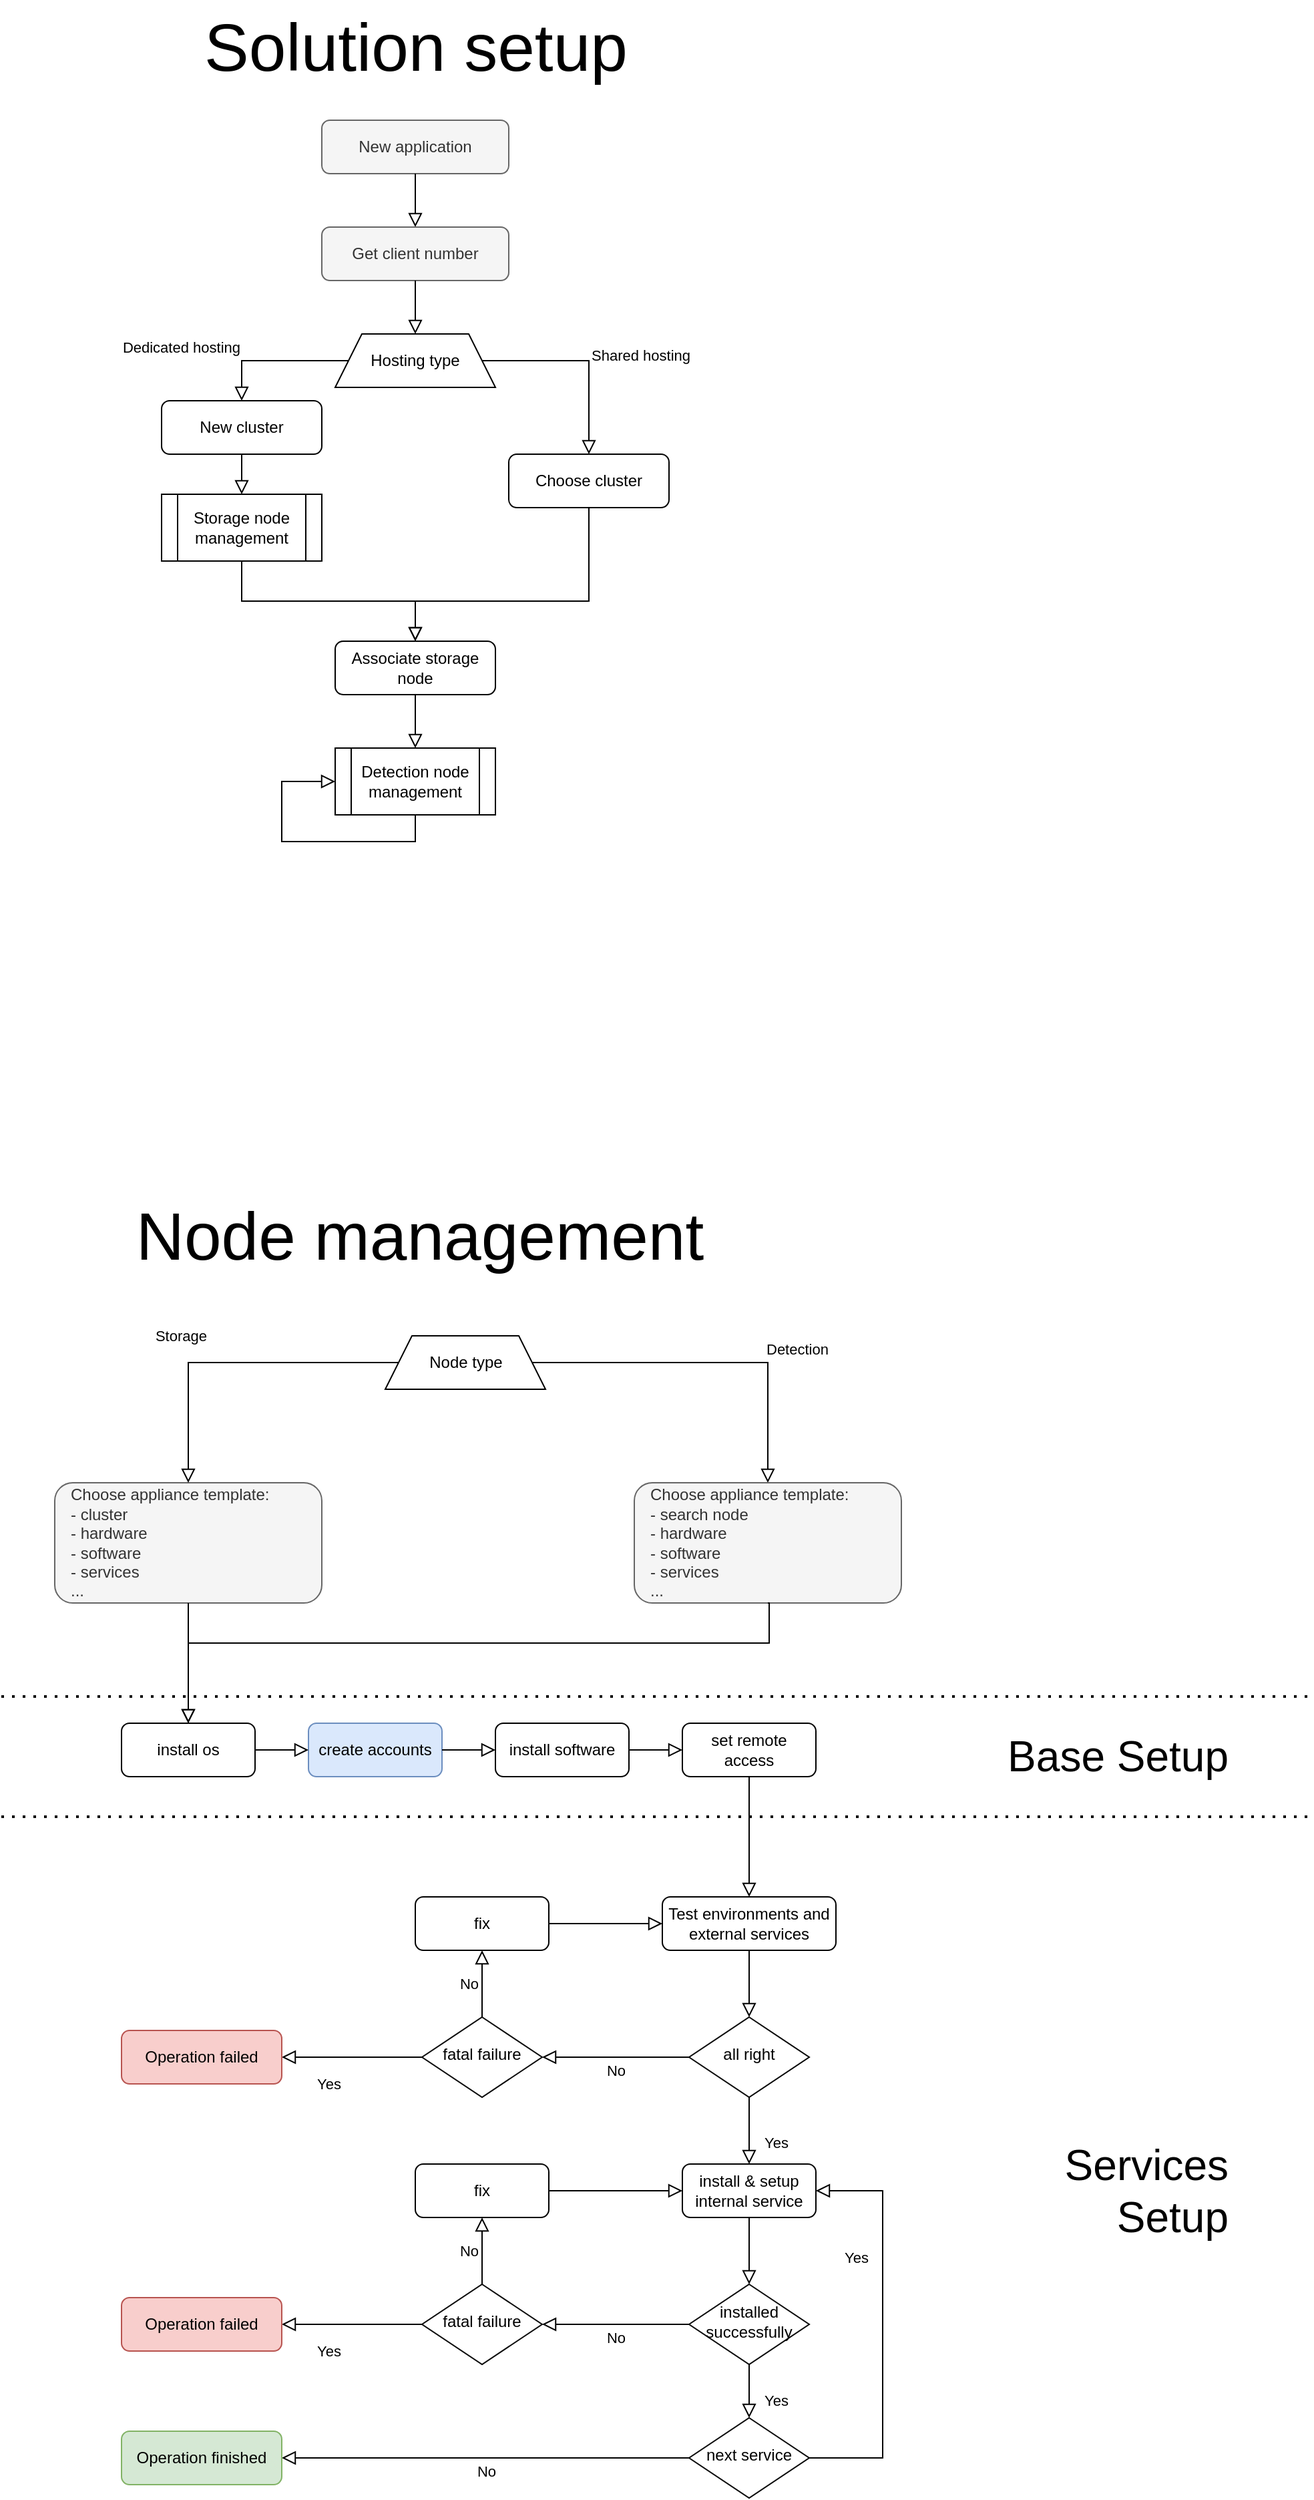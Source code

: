 <mxfile version="22.0.6" type="github">
  <diagram id="C5RBs43oDa-KdzZeNtuy" name="Page-1">
    <mxGraphModel dx="820" dy="2239" grid="1" gridSize="10" guides="1" tooltips="1" connect="1" arrows="1" fold="1" page="1" pageScale="1" pageWidth="827" pageHeight="1169" math="0" shadow="0">
      <root>
        <mxCell id="WIyWlLk6GJQsqaUBKTNV-0" />
        <mxCell id="WIyWlLk6GJQsqaUBKTNV-1" parent="WIyWlLk6GJQsqaUBKTNV-0" />
        <mxCell id="zU7VPPS26ezP8mxPmnF8-77" value="install os" style="rounded=1;whiteSpace=wrap;html=1;fontSize=12;glass=0;strokeWidth=1;shadow=0;" vertex="1" parent="WIyWlLk6GJQsqaUBKTNV-1">
          <mxGeometry x="1370" y="320" width="100" height="40" as="geometry" />
        </mxCell>
        <mxCell id="zU7VPPS26ezP8mxPmnF8-78" value="Choose appliance template:&lt;br&gt;- cluster&lt;br&gt;- hardware&lt;br&gt;- software&lt;br&gt;- services&lt;br&gt;..." style="rounded=1;whiteSpace=wrap;html=1;fontSize=12;glass=0;strokeWidth=1;shadow=0;align=left;spacingLeft=10;fillColor=#f5f5f5;fontColor=#333333;strokeColor=#666666;" vertex="1" parent="WIyWlLk6GJQsqaUBKTNV-1">
          <mxGeometry x="1320" y="140" width="200" height="90" as="geometry" />
        </mxCell>
        <mxCell id="zU7VPPS26ezP8mxPmnF8-79" value="" style="rounded=0;html=1;jettySize=auto;orthogonalLoop=1;fontSize=11;endArrow=block;endFill=0;endSize=8;strokeWidth=1;shadow=0;labelBackgroundColor=none;edgeStyle=orthogonalEdgeStyle;exitX=0.5;exitY=1;exitDx=0;exitDy=0;entryX=0.5;entryY=0;entryDx=0;entryDy=0;" edge="1" source="zU7VPPS26ezP8mxPmnF8-78" target="zU7VPPS26ezP8mxPmnF8-77" parent="WIyWlLk6GJQsqaUBKTNV-1">
          <mxGeometry x="0.333" y="20" relative="1" as="geometry">
            <mxPoint as="offset" />
            <mxPoint x="1430" y="240" as="sourcePoint" />
            <mxPoint x="1430" y="230" as="targetPoint" />
            <Array as="points">
              <mxPoint x="1420" y="230" />
            </Array>
          </mxGeometry>
        </mxCell>
        <mxCell id="zU7VPPS26ezP8mxPmnF8-81" value="install software" style="rounded=1;whiteSpace=wrap;html=1;fontSize=12;glass=0;strokeWidth=1;shadow=0;" vertex="1" parent="WIyWlLk6GJQsqaUBKTNV-1">
          <mxGeometry x="1650" y="320" width="100" height="40" as="geometry" />
        </mxCell>
        <mxCell id="zU7VPPS26ezP8mxPmnF8-82" value="set remote&lt;br&gt;access" style="rounded=1;whiteSpace=wrap;html=1;fontSize=12;glass=0;strokeWidth=1;shadow=0;" vertex="1" parent="WIyWlLk6GJQsqaUBKTNV-1">
          <mxGeometry x="1790" y="320" width="100" height="40" as="geometry" />
        </mxCell>
        <mxCell id="zU7VPPS26ezP8mxPmnF8-83" value="create accounts" style="rounded=1;whiteSpace=wrap;html=1;fontSize=12;glass=0;strokeWidth=1;shadow=0;fillColor=#dae8fc;strokeColor=#6c8ebf;" vertex="1" parent="WIyWlLk6GJQsqaUBKTNV-1">
          <mxGeometry x="1510" y="320" width="100" height="40" as="geometry" />
        </mxCell>
        <mxCell id="zU7VPPS26ezP8mxPmnF8-84" value="" style="rounded=0;html=1;jettySize=auto;orthogonalLoop=1;fontSize=11;endArrow=block;endFill=0;endSize=8;strokeWidth=1;shadow=0;labelBackgroundColor=none;edgeStyle=orthogonalEdgeStyle;exitX=1;exitY=0.5;exitDx=0;exitDy=0;entryX=0;entryY=0.5;entryDx=0;entryDy=0;" edge="1" source="zU7VPPS26ezP8mxPmnF8-77" target="zU7VPPS26ezP8mxPmnF8-83" parent="WIyWlLk6GJQsqaUBKTNV-1">
          <mxGeometry x="0.333" y="20" relative="1" as="geometry">
            <mxPoint as="offset" />
            <mxPoint x="1800" y="190" as="sourcePoint" />
            <mxPoint x="1800" y="130" as="targetPoint" />
          </mxGeometry>
        </mxCell>
        <mxCell id="zU7VPPS26ezP8mxPmnF8-85" value="" style="rounded=0;html=1;jettySize=auto;orthogonalLoop=1;fontSize=11;endArrow=block;endFill=0;endSize=8;strokeWidth=1;shadow=0;labelBackgroundColor=none;edgeStyle=orthogonalEdgeStyle;exitX=1;exitY=0.5;exitDx=0;exitDy=0;entryX=0;entryY=0.5;entryDx=0;entryDy=0;" edge="1" source="zU7VPPS26ezP8mxPmnF8-83" target="zU7VPPS26ezP8mxPmnF8-81" parent="WIyWlLk6GJQsqaUBKTNV-1">
          <mxGeometry x="0.333" y="20" relative="1" as="geometry">
            <mxPoint as="offset" />
            <mxPoint x="1810" y="200" as="sourcePoint" />
            <mxPoint x="1810" y="140" as="targetPoint" />
          </mxGeometry>
        </mxCell>
        <mxCell id="zU7VPPS26ezP8mxPmnF8-86" value="" style="rounded=0;html=1;jettySize=auto;orthogonalLoop=1;fontSize=11;endArrow=block;endFill=0;endSize=8;strokeWidth=1;shadow=0;labelBackgroundColor=none;edgeStyle=orthogonalEdgeStyle;exitX=1;exitY=0.5;exitDx=0;exitDy=0;entryX=0;entryY=0.5;entryDx=0;entryDy=0;" edge="1" source="zU7VPPS26ezP8mxPmnF8-81" target="zU7VPPS26ezP8mxPmnF8-82" parent="WIyWlLk6GJQsqaUBKTNV-1">
          <mxGeometry x="0.333" y="20" relative="1" as="geometry">
            <mxPoint as="offset" />
            <mxPoint x="1820" y="210" as="sourcePoint" />
            <mxPoint x="1820" y="150" as="targetPoint" />
          </mxGeometry>
        </mxCell>
        <mxCell id="zU7VPPS26ezP8mxPmnF8-114" value="" style="endArrow=none;dashed=1;html=1;dashPattern=1 3;strokeWidth=2;rounded=0;" edge="1" parent="WIyWlLk6GJQsqaUBKTNV-1">
          <mxGeometry width="50" height="50" relative="1" as="geometry">
            <mxPoint x="1280" y="300" as="sourcePoint" />
            <mxPoint x="2260" y="300" as="targetPoint" />
          </mxGeometry>
        </mxCell>
        <mxCell id="zU7VPPS26ezP8mxPmnF8-115" value="" style="endArrow=none;dashed=1;html=1;dashPattern=1 3;strokeWidth=2;rounded=0;" edge="1" parent="WIyWlLk6GJQsqaUBKTNV-1">
          <mxGeometry width="50" height="50" relative="1" as="geometry">
            <mxPoint x="1280" y="390" as="sourcePoint" />
            <mxPoint x="2260" y="390" as="targetPoint" />
          </mxGeometry>
        </mxCell>
        <mxCell id="zU7VPPS26ezP8mxPmnF8-117" value="&lt;font style=&quot;font-size: 32px;&quot;&gt;Base Setup&lt;br style=&quot;font-size: 32px;&quot;&gt;&lt;/font&gt;" style="text;html=1;align=right;verticalAlign=middle;resizable=0;points=[];autosize=1;strokeColor=none;fillColor=none;fontSize=32;" vertex="1" parent="WIyWlLk6GJQsqaUBKTNV-1">
          <mxGeometry x="2010" y="320" width="190" height="50" as="geometry" />
        </mxCell>
        <mxCell id="zU7VPPS26ezP8mxPmnF8-120" value="&lt;div style=&quot;font-size: 50px;&quot;&gt;&lt;span style=&quot;background-color: initial; font-size: 50px;&quot;&gt;Node management&lt;/span&gt;&lt;/div&gt;" style="text;html=1;align=center;verticalAlign=middle;resizable=0;points=[];autosize=1;strokeColor=none;fillColor=none;fontSize=50;" vertex="1" parent="WIyWlLk6GJQsqaUBKTNV-1">
          <mxGeometry x="1367.5" y="-80" width="450" height="70" as="geometry" />
        </mxCell>
        <mxCell id="zU7VPPS26ezP8mxPmnF8-122" value="&lt;div style=&quot;font-size: 50px;&quot;&gt;&lt;span style=&quot;background-color: initial; font-size: 50px;&quot;&gt;Solution setup&lt;/span&gt;&lt;/div&gt;" style="text;html=1;align=center;verticalAlign=middle;resizable=0;points=[];autosize=1;strokeColor=none;fillColor=none;fontSize=50;" vertex="1" parent="WIyWlLk6GJQsqaUBKTNV-1">
          <mxGeometry x="1420" y="-970" width="340" height="70" as="geometry" />
        </mxCell>
        <mxCell id="zU7VPPS26ezP8mxPmnF8-123" value="New application" style="rounded=1;whiteSpace=wrap;html=1;fontSize=12;glass=0;strokeWidth=1;shadow=0;fillColor=#f5f5f5;fontColor=#333333;strokeColor=#666666;" vertex="1" parent="WIyWlLk6GJQsqaUBKTNV-1">
          <mxGeometry x="1520" y="-880" width="140" height="40" as="geometry" />
        </mxCell>
        <mxCell id="zU7VPPS26ezP8mxPmnF8-135" value="Hosting type" style="shape=trapezoid;perimeter=trapezoidPerimeter;whiteSpace=wrap;html=1;fixedSize=1;" vertex="1" parent="WIyWlLk6GJQsqaUBKTNV-1">
          <mxGeometry x="1530" y="-720" width="120" height="40" as="geometry" />
        </mxCell>
        <mxCell id="zU7VPPS26ezP8mxPmnF8-136" value="Shared hosting" style="edgeStyle=orthogonalEdgeStyle;rounded=0;html=1;jettySize=auto;orthogonalLoop=1;fontSize=11;endArrow=block;endFill=0;endSize=8;strokeWidth=1;shadow=0;labelBackgroundColor=none;exitX=1;exitY=0.5;exitDx=0;exitDy=0;align=left;entryX=0.5;entryY=0;entryDx=0;entryDy=0;" edge="1" parent="WIyWlLk6GJQsqaUBKTNV-1" source="zU7VPPS26ezP8mxPmnF8-135" target="zU7VPPS26ezP8mxPmnF8-155">
          <mxGeometry x="0.143" y="-10" relative="1" as="geometry">
            <mxPoint x="10" y="-10" as="offset" />
            <mxPoint x="1650" y="-380" as="sourcePoint" />
            <mxPoint x="1830" y="-610" as="targetPoint" />
            <Array as="points">
              <mxPoint x="1720" y="-700" />
              <mxPoint x="1720" y="-660" />
            </Array>
          </mxGeometry>
        </mxCell>
        <mxCell id="zU7VPPS26ezP8mxPmnF8-137" value="Dedicated hosting" style="edgeStyle=orthogonalEdgeStyle;rounded=0;html=1;jettySize=auto;orthogonalLoop=1;fontSize=11;endArrow=block;endFill=0;endSize=8;strokeWidth=1;shadow=0;labelBackgroundColor=none;exitX=0;exitY=0.5;exitDx=0;exitDy=0;entryX=0.5;entryY=0;entryDx=0;entryDy=0;align=right;" edge="1" parent="WIyWlLk6GJQsqaUBKTNV-1" source="zU7VPPS26ezP8mxPmnF8-135" target="zU7VPPS26ezP8mxPmnF8-139">
          <mxGeometry x="0.455" y="-10" relative="1" as="geometry">
            <mxPoint x="10" y="-10" as="offset" />
            <mxPoint x="1650" y="-690" as="sourcePoint" />
            <mxPoint x="1460.0" y="-620" as="targetPoint" />
          </mxGeometry>
        </mxCell>
        <mxCell id="zU7VPPS26ezP8mxPmnF8-138" value="Associate storage node" style="rounded=1;whiteSpace=wrap;html=1;fontSize=12;glass=0;strokeWidth=1;shadow=0;" vertex="1" parent="WIyWlLk6GJQsqaUBKTNV-1">
          <mxGeometry x="1530" y="-490" width="120" height="40" as="geometry" />
        </mxCell>
        <mxCell id="zU7VPPS26ezP8mxPmnF8-139" value="New cluster" style="rounded=1;whiteSpace=wrap;html=1;fontSize=12;glass=0;strokeWidth=1;shadow=0;" vertex="1" parent="WIyWlLk6GJQsqaUBKTNV-1">
          <mxGeometry x="1400" y="-670" width="120" height="40" as="geometry" />
        </mxCell>
        <mxCell id="zU7VPPS26ezP8mxPmnF8-141" value="" style="rounded=0;html=1;jettySize=auto;orthogonalLoop=1;fontSize=11;endArrow=block;endFill=0;endSize=8;strokeWidth=1;shadow=0;labelBackgroundColor=none;edgeStyle=orthogonalEdgeStyle;exitX=0.5;exitY=1;exitDx=0;exitDy=0;entryX=0.5;entryY=0;entryDx=0;entryDy=0;" edge="1" parent="WIyWlLk6GJQsqaUBKTNV-1" source="zU7VPPS26ezP8mxPmnF8-123" target="zU7VPPS26ezP8mxPmnF8-152">
          <mxGeometry relative="1" as="geometry">
            <mxPoint x="1590" y="-740" as="sourcePoint" />
            <mxPoint x="1740" y="-790" as="targetPoint" />
          </mxGeometry>
        </mxCell>
        <mxCell id="zU7VPPS26ezP8mxPmnF8-145" value="Storage node management" style="shape=process;whiteSpace=wrap;html=1;backgroundOutline=1;" vertex="1" parent="WIyWlLk6GJQsqaUBKTNV-1">
          <mxGeometry x="1400" y="-600" width="120" height="50" as="geometry" />
        </mxCell>
        <mxCell id="zU7VPPS26ezP8mxPmnF8-146" value="" style="rounded=0;html=1;jettySize=auto;orthogonalLoop=1;fontSize=11;endArrow=block;endFill=0;endSize=8;strokeWidth=1;shadow=0;labelBackgroundColor=none;edgeStyle=orthogonalEdgeStyle;exitX=0.5;exitY=1;exitDx=0;exitDy=0;entryX=0.5;entryY=0;entryDx=0;entryDy=0;" edge="1" parent="WIyWlLk6GJQsqaUBKTNV-1" source="zU7VPPS26ezP8mxPmnF8-139" target="zU7VPPS26ezP8mxPmnF8-145">
          <mxGeometry relative="1" as="geometry">
            <mxPoint x="1600" y="-780" as="sourcePoint" />
            <mxPoint x="1600" y="-750" as="targetPoint" />
          </mxGeometry>
        </mxCell>
        <mxCell id="zU7VPPS26ezP8mxPmnF8-147" value="Detection node management" style="shape=process;whiteSpace=wrap;html=1;backgroundOutline=1;" vertex="1" parent="WIyWlLk6GJQsqaUBKTNV-1">
          <mxGeometry x="1530" y="-410" width="120" height="50" as="geometry" />
        </mxCell>
        <mxCell id="zU7VPPS26ezP8mxPmnF8-149" value="" style="rounded=0;html=1;jettySize=auto;orthogonalLoop=1;fontSize=11;endArrow=block;endFill=0;endSize=8;strokeWidth=1;shadow=0;labelBackgroundColor=none;edgeStyle=orthogonalEdgeStyle;exitX=0.5;exitY=1;exitDx=0;exitDy=0;entryX=0.5;entryY=0;entryDx=0;entryDy=0;" edge="1" parent="WIyWlLk6GJQsqaUBKTNV-1" source="zU7VPPS26ezP8mxPmnF8-138" target="zU7VPPS26ezP8mxPmnF8-147">
          <mxGeometry relative="1" as="geometry">
            <mxPoint x="1780" y="-380" as="sourcePoint" />
            <mxPoint x="1590" y="-440" as="targetPoint" />
            <Array as="points">
              <mxPoint x="1590" y="-430" />
              <mxPoint x="1590" y="-430" />
            </Array>
          </mxGeometry>
        </mxCell>
        <mxCell id="zU7VPPS26ezP8mxPmnF8-151" value="" style="rounded=0;html=1;jettySize=auto;orthogonalLoop=1;fontSize=11;endArrow=block;endFill=0;endSize=8;strokeWidth=1;shadow=0;labelBackgroundColor=none;edgeStyle=orthogonalEdgeStyle;exitX=0.5;exitY=1;exitDx=0;exitDy=0;entryX=0;entryY=0.5;entryDx=0;entryDy=0;" edge="1" parent="WIyWlLk6GJQsqaUBKTNV-1" source="zU7VPPS26ezP8mxPmnF8-147" target="zU7VPPS26ezP8mxPmnF8-147">
          <mxGeometry relative="1" as="geometry">
            <mxPoint x="1600" y="-820" as="sourcePoint" />
            <mxPoint x="1600" y="-680" as="targetPoint" />
            <Array as="points">
              <mxPoint x="1590" y="-340" />
              <mxPoint x="1490" y="-340" />
              <mxPoint x="1490" y="-385" />
            </Array>
          </mxGeometry>
        </mxCell>
        <mxCell id="zU7VPPS26ezP8mxPmnF8-152" value="Get client number" style="rounded=1;whiteSpace=wrap;html=1;fontSize=12;glass=0;strokeWidth=1;shadow=0;fillColor=#f5f5f5;fontColor=#333333;strokeColor=#666666;" vertex="1" parent="WIyWlLk6GJQsqaUBKTNV-1">
          <mxGeometry x="1520" y="-800" width="140" height="40" as="geometry" />
        </mxCell>
        <mxCell id="zU7VPPS26ezP8mxPmnF8-153" value="" style="rounded=0;html=1;jettySize=auto;orthogonalLoop=1;fontSize=11;endArrow=block;endFill=0;endSize=8;strokeWidth=1;shadow=0;labelBackgroundColor=none;edgeStyle=orthogonalEdgeStyle;exitX=0.5;exitY=1;exitDx=0;exitDy=0;entryX=0.5;entryY=0;entryDx=0;entryDy=0;" edge="1" parent="WIyWlLk6GJQsqaUBKTNV-1" source="zU7VPPS26ezP8mxPmnF8-152" target="zU7VPPS26ezP8mxPmnF8-135">
          <mxGeometry relative="1" as="geometry">
            <mxPoint x="1600" y="-830" as="sourcePoint" />
            <mxPoint x="1600" y="-690" as="targetPoint" />
          </mxGeometry>
        </mxCell>
        <mxCell id="zU7VPPS26ezP8mxPmnF8-154" value="" style="rounded=0;html=1;jettySize=auto;orthogonalLoop=1;fontSize=11;endArrow=block;endFill=0;endSize=8;strokeWidth=1;shadow=0;labelBackgroundColor=none;edgeStyle=orthogonalEdgeStyle;exitX=0.5;exitY=1;exitDx=0;exitDy=0;entryX=0.5;entryY=0;entryDx=0;entryDy=0;" edge="1" parent="WIyWlLk6GJQsqaUBKTNV-1" source="zU7VPPS26ezP8mxPmnF8-145" target="zU7VPPS26ezP8mxPmnF8-138">
          <mxGeometry relative="1" as="geometry">
            <mxPoint x="1600" y="-440" as="sourcePoint" />
            <mxPoint x="1600" y="-390" as="targetPoint" />
            <Array as="points">
              <mxPoint x="1460" y="-520" />
              <mxPoint x="1590" y="-520" />
            </Array>
          </mxGeometry>
        </mxCell>
        <mxCell id="zU7VPPS26ezP8mxPmnF8-155" value="Choose cluster" style="rounded=1;whiteSpace=wrap;html=1;fontSize=12;glass=0;strokeWidth=1;shadow=0;" vertex="1" parent="WIyWlLk6GJQsqaUBKTNV-1">
          <mxGeometry x="1660" y="-630" width="120" height="40" as="geometry" />
        </mxCell>
        <mxCell id="zU7VPPS26ezP8mxPmnF8-156" value="" style="rounded=0;html=1;jettySize=auto;orthogonalLoop=1;fontSize=11;endArrow=block;endFill=0;endSize=8;strokeWidth=1;shadow=0;labelBackgroundColor=none;edgeStyle=orthogonalEdgeStyle;exitX=0.5;exitY=1;exitDx=0;exitDy=0;entryX=0.5;entryY=0;entryDx=0;entryDy=0;" edge="1" parent="WIyWlLk6GJQsqaUBKTNV-1" source="zU7VPPS26ezP8mxPmnF8-155" target="zU7VPPS26ezP8mxPmnF8-138">
          <mxGeometry relative="1" as="geometry">
            <mxPoint x="1470" y="-540" as="sourcePoint" />
            <mxPoint x="1600" y="-480" as="targetPoint" />
            <Array as="points">
              <mxPoint x="1720" y="-520" />
              <mxPoint x="1590" y="-520" />
            </Array>
          </mxGeometry>
        </mxCell>
        <mxCell id="zU7VPPS26ezP8mxPmnF8-190" value="Yes" style="rounded=0;html=1;jettySize=auto;orthogonalLoop=1;fontSize=11;endArrow=block;endFill=0;endSize=8;strokeWidth=1;shadow=0;labelBackgroundColor=none;edgeStyle=orthogonalEdgeStyle;entryX=0.5;entryY=0;entryDx=0;entryDy=0;" edge="1" parent="WIyWlLk6GJQsqaUBKTNV-1" source="zU7VPPS26ezP8mxPmnF8-192" target="zU7VPPS26ezP8mxPmnF8-205">
          <mxGeometry x="0.333" y="20" relative="1" as="geometry">
            <mxPoint as="offset" />
            <mxPoint x="1840" y="640" as="targetPoint" />
          </mxGeometry>
        </mxCell>
        <mxCell id="zU7VPPS26ezP8mxPmnF8-191" value="No" style="edgeStyle=orthogonalEdgeStyle;rounded=0;html=1;jettySize=auto;orthogonalLoop=1;fontSize=11;endArrow=block;endFill=0;endSize=8;strokeWidth=1;shadow=0;labelBackgroundColor=none;exitX=0;exitY=0.5;exitDx=0;exitDy=0;entryX=1;entryY=0.5;entryDx=0;entryDy=0;" edge="1" parent="WIyWlLk6GJQsqaUBKTNV-1" source="zU7VPPS26ezP8mxPmnF8-192" target="zU7VPPS26ezP8mxPmnF8-196">
          <mxGeometry y="10" relative="1" as="geometry">
            <mxPoint as="offset" />
            <mxPoint x="1610" y="450" as="targetPoint" />
          </mxGeometry>
        </mxCell>
        <mxCell id="zU7VPPS26ezP8mxPmnF8-192" value="all right" style="rhombus;whiteSpace=wrap;html=1;shadow=0;fontFamily=Helvetica;fontSize=12;align=center;strokeWidth=1;spacing=6;spacingTop=-4;" vertex="1" parent="WIyWlLk6GJQsqaUBKTNV-1">
          <mxGeometry x="1795" y="540" width="90" height="60" as="geometry" />
        </mxCell>
        <mxCell id="zU7VPPS26ezP8mxPmnF8-193" value="Test environments and external services" style="rounded=1;whiteSpace=wrap;html=1;fontSize=12;glass=0;strokeWidth=1;shadow=0;" vertex="1" parent="WIyWlLk6GJQsqaUBKTNV-1">
          <mxGeometry x="1775" y="450" width="130" height="40" as="geometry" />
        </mxCell>
        <mxCell id="zU7VPPS26ezP8mxPmnF8-194" value="Yes" style="rounded=0;html=1;jettySize=auto;orthogonalLoop=1;fontSize=11;endArrow=block;endFill=0;endSize=8;strokeWidth=1;shadow=0;labelBackgroundColor=none;edgeStyle=orthogonalEdgeStyle;entryX=1;entryY=0.5;entryDx=0;entryDy=0;" edge="1" parent="WIyWlLk6GJQsqaUBKTNV-1" source="zU7VPPS26ezP8mxPmnF8-196" target="zU7VPPS26ezP8mxPmnF8-199">
          <mxGeometry x="0.333" y="20" relative="1" as="geometry">
            <mxPoint as="offset" />
            <mxPoint x="1500" y="570" as="targetPoint" />
          </mxGeometry>
        </mxCell>
        <mxCell id="zU7VPPS26ezP8mxPmnF8-195" value="No" style="edgeStyle=orthogonalEdgeStyle;rounded=0;html=1;jettySize=auto;orthogonalLoop=1;fontSize=11;endArrow=block;endFill=0;endSize=8;strokeWidth=1;shadow=0;labelBackgroundColor=none;exitX=0.5;exitY=0;exitDx=0;exitDy=0;entryX=0.5;entryY=1;entryDx=0;entryDy=0;" edge="1" parent="WIyWlLk6GJQsqaUBKTNV-1" source="zU7VPPS26ezP8mxPmnF8-196" target="zU7VPPS26ezP8mxPmnF8-198">
          <mxGeometry y="10" relative="1" as="geometry">
            <mxPoint as="offset" />
            <mxPoint x="1466" y="450" as="targetPoint" />
          </mxGeometry>
        </mxCell>
        <mxCell id="zU7VPPS26ezP8mxPmnF8-196" value="fatal failure" style="rhombus;whiteSpace=wrap;html=1;shadow=0;fontFamily=Helvetica;fontSize=12;align=center;strokeWidth=1;spacing=6;spacingTop=-4;" vertex="1" parent="WIyWlLk6GJQsqaUBKTNV-1">
          <mxGeometry x="1595" y="540" width="90" height="60" as="geometry" />
        </mxCell>
        <mxCell id="zU7VPPS26ezP8mxPmnF8-197" value="" style="rounded=0;html=1;jettySize=auto;orthogonalLoop=1;fontSize=11;endArrow=block;endFill=0;endSize=8;strokeWidth=1;shadow=0;labelBackgroundColor=none;edgeStyle=orthogonalEdgeStyle;exitX=0.5;exitY=1;exitDx=0;exitDy=0;entryX=0.5;entryY=0;entryDx=0;entryDy=0;" edge="1" parent="WIyWlLk6GJQsqaUBKTNV-1" source="zU7VPPS26ezP8mxPmnF8-193" target="zU7VPPS26ezP8mxPmnF8-192">
          <mxGeometry x="0.333" y="20" relative="1" as="geometry">
            <mxPoint as="offset" />
            <mxPoint x="1800" y="250" as="sourcePoint" />
            <mxPoint x="1800" y="190" as="targetPoint" />
          </mxGeometry>
        </mxCell>
        <mxCell id="zU7VPPS26ezP8mxPmnF8-198" value="fix" style="rounded=1;whiteSpace=wrap;html=1;fontSize=12;glass=0;strokeWidth=1;shadow=0;" vertex="1" parent="WIyWlLk6GJQsqaUBKTNV-1">
          <mxGeometry x="1590" y="450" width="100" height="40" as="geometry" />
        </mxCell>
        <mxCell id="zU7VPPS26ezP8mxPmnF8-199" value="Operation failed" style="rounded=1;whiteSpace=wrap;html=1;fontSize=12;glass=0;strokeWidth=1;shadow=0;fillColor=#f8cecc;strokeColor=#b85450;" vertex="1" parent="WIyWlLk6GJQsqaUBKTNV-1">
          <mxGeometry x="1370" y="550" width="120" height="40" as="geometry" />
        </mxCell>
        <mxCell id="zU7VPPS26ezP8mxPmnF8-200" value="" style="rounded=0;html=1;jettySize=auto;orthogonalLoop=1;fontSize=11;endArrow=block;endFill=0;endSize=8;strokeWidth=1;shadow=0;labelBackgroundColor=none;edgeStyle=orthogonalEdgeStyle;exitX=1;exitY=0.5;exitDx=0;exitDy=0;entryX=0;entryY=0.5;entryDx=0;entryDy=0;" edge="1" parent="WIyWlLk6GJQsqaUBKTNV-1" source="zU7VPPS26ezP8mxPmnF8-198" target="zU7VPPS26ezP8mxPmnF8-193">
          <mxGeometry x="0.333" y="20" relative="1" as="geometry">
            <mxPoint as="offset" />
            <mxPoint x="1800" y="250" as="sourcePoint" />
            <mxPoint x="1740" y="520" as="targetPoint" />
          </mxGeometry>
        </mxCell>
        <mxCell id="zU7VPPS26ezP8mxPmnF8-201" value="" style="rounded=0;html=1;jettySize=auto;orthogonalLoop=1;fontSize=11;endArrow=block;endFill=0;endSize=8;strokeWidth=1;shadow=0;labelBackgroundColor=none;edgeStyle=orthogonalEdgeStyle;exitX=0.5;exitY=1;exitDx=0;exitDy=0;entryX=0.5;entryY=0;entryDx=0;entryDy=0;" edge="1" parent="WIyWlLk6GJQsqaUBKTNV-1" target="zU7VPPS26ezP8mxPmnF8-193" source="zU7VPPS26ezP8mxPmnF8-82">
          <mxGeometry x="0.333" y="20" relative="1" as="geometry">
            <mxPoint as="offset" />
            <mxPoint x="1840" y="370" as="sourcePoint" />
            <mxPoint x="1780" y="400" as="targetPoint" />
          </mxGeometry>
        </mxCell>
        <mxCell id="zU7VPPS26ezP8mxPmnF8-202" value="Yes" style="rounded=0;html=1;jettySize=auto;orthogonalLoop=1;fontSize=11;endArrow=block;endFill=0;endSize=8;strokeWidth=1;shadow=0;labelBackgroundColor=none;edgeStyle=orthogonalEdgeStyle;entryX=0.5;entryY=0;entryDx=0;entryDy=0;" edge="1" parent="WIyWlLk6GJQsqaUBKTNV-1" source="zU7VPPS26ezP8mxPmnF8-204" target="zU7VPPS26ezP8mxPmnF8-215">
          <mxGeometry x="0.333" y="20" relative="1" as="geometry">
            <mxPoint as="offset" />
            <mxPoint x="1840" y="840" as="targetPoint" />
          </mxGeometry>
        </mxCell>
        <mxCell id="zU7VPPS26ezP8mxPmnF8-203" value="No" style="edgeStyle=orthogonalEdgeStyle;rounded=0;html=1;jettySize=auto;orthogonalLoop=1;fontSize=11;endArrow=block;endFill=0;endSize=8;strokeWidth=1;shadow=0;labelBackgroundColor=none;exitX=0;exitY=0.5;exitDx=0;exitDy=0;entryX=1;entryY=0.5;entryDx=0;entryDy=0;" edge="1" parent="WIyWlLk6GJQsqaUBKTNV-1" source="zU7VPPS26ezP8mxPmnF8-204" target="zU7VPPS26ezP8mxPmnF8-208">
          <mxGeometry y="10" relative="1" as="geometry">
            <mxPoint as="offset" />
            <mxPoint x="1610" y="650" as="targetPoint" />
          </mxGeometry>
        </mxCell>
        <mxCell id="zU7VPPS26ezP8mxPmnF8-204" value="installed successfully" style="rhombus;whiteSpace=wrap;html=1;shadow=0;fontFamily=Helvetica;fontSize=12;align=center;strokeWidth=1;spacing=6;spacingTop=-4;" vertex="1" parent="WIyWlLk6GJQsqaUBKTNV-1">
          <mxGeometry x="1795" y="740" width="90" height="60" as="geometry" />
        </mxCell>
        <mxCell id="zU7VPPS26ezP8mxPmnF8-205" value="install &amp;amp; setup internal service" style="rounded=1;whiteSpace=wrap;html=1;fontSize=12;glass=0;strokeWidth=1;shadow=0;" vertex="1" parent="WIyWlLk6GJQsqaUBKTNV-1">
          <mxGeometry x="1790" y="650" width="100" height="40" as="geometry" />
        </mxCell>
        <mxCell id="zU7VPPS26ezP8mxPmnF8-206" value="Yes" style="rounded=0;html=1;jettySize=auto;orthogonalLoop=1;fontSize=11;endArrow=block;endFill=0;endSize=8;strokeWidth=1;shadow=0;labelBackgroundColor=none;edgeStyle=orthogonalEdgeStyle;entryX=1;entryY=0.5;entryDx=0;entryDy=0;" edge="1" parent="WIyWlLk6GJQsqaUBKTNV-1" source="zU7VPPS26ezP8mxPmnF8-208" target="zU7VPPS26ezP8mxPmnF8-211">
          <mxGeometry x="0.333" y="20" relative="1" as="geometry">
            <mxPoint as="offset" />
            <mxPoint x="1500" y="770" as="targetPoint" />
          </mxGeometry>
        </mxCell>
        <mxCell id="zU7VPPS26ezP8mxPmnF8-207" value="No" style="edgeStyle=orthogonalEdgeStyle;rounded=0;html=1;jettySize=auto;orthogonalLoop=1;fontSize=11;endArrow=block;endFill=0;endSize=8;strokeWidth=1;shadow=0;labelBackgroundColor=none;exitX=0.5;exitY=0;exitDx=0;exitDy=0;entryX=0.5;entryY=1;entryDx=0;entryDy=0;" edge="1" parent="WIyWlLk6GJQsqaUBKTNV-1" source="zU7VPPS26ezP8mxPmnF8-208" target="zU7VPPS26ezP8mxPmnF8-210">
          <mxGeometry y="10" relative="1" as="geometry">
            <mxPoint as="offset" />
            <mxPoint x="1466" y="650" as="targetPoint" />
          </mxGeometry>
        </mxCell>
        <mxCell id="zU7VPPS26ezP8mxPmnF8-208" value="fatal failure" style="rhombus;whiteSpace=wrap;html=1;shadow=0;fontFamily=Helvetica;fontSize=12;align=center;strokeWidth=1;spacing=6;spacingTop=-4;" vertex="1" parent="WIyWlLk6GJQsqaUBKTNV-1">
          <mxGeometry x="1595" y="740" width="90" height="60" as="geometry" />
        </mxCell>
        <mxCell id="zU7VPPS26ezP8mxPmnF8-209" value="" style="rounded=0;html=1;jettySize=auto;orthogonalLoop=1;fontSize=11;endArrow=block;endFill=0;endSize=8;strokeWidth=1;shadow=0;labelBackgroundColor=none;edgeStyle=orthogonalEdgeStyle;exitX=0.5;exitY=1;exitDx=0;exitDy=0;entryX=0.5;entryY=0;entryDx=0;entryDy=0;" edge="1" parent="WIyWlLk6GJQsqaUBKTNV-1" source="zU7VPPS26ezP8mxPmnF8-205" target="zU7VPPS26ezP8mxPmnF8-204">
          <mxGeometry x="0.333" y="20" relative="1" as="geometry">
            <mxPoint as="offset" />
            <mxPoint x="1800" y="450" as="sourcePoint" />
            <mxPoint x="1800" y="390" as="targetPoint" />
          </mxGeometry>
        </mxCell>
        <mxCell id="zU7VPPS26ezP8mxPmnF8-210" value="fix" style="rounded=1;whiteSpace=wrap;html=1;fontSize=12;glass=0;strokeWidth=1;shadow=0;" vertex="1" parent="WIyWlLk6GJQsqaUBKTNV-1">
          <mxGeometry x="1590" y="650" width="100" height="40" as="geometry" />
        </mxCell>
        <mxCell id="zU7VPPS26ezP8mxPmnF8-211" value="Operation failed" style="rounded=1;whiteSpace=wrap;html=1;fontSize=12;glass=0;strokeWidth=1;shadow=0;fillColor=#f8cecc;strokeColor=#b85450;" vertex="1" parent="WIyWlLk6GJQsqaUBKTNV-1">
          <mxGeometry x="1370" y="750" width="120" height="40" as="geometry" />
        </mxCell>
        <mxCell id="zU7VPPS26ezP8mxPmnF8-212" value="" style="rounded=0;html=1;jettySize=auto;orthogonalLoop=1;fontSize=11;endArrow=block;endFill=0;endSize=8;strokeWidth=1;shadow=0;labelBackgroundColor=none;edgeStyle=orthogonalEdgeStyle;exitX=1;exitY=0.5;exitDx=0;exitDy=0;entryX=0;entryY=0.5;entryDx=0;entryDy=0;" edge="1" parent="WIyWlLk6GJQsqaUBKTNV-1" source="zU7VPPS26ezP8mxPmnF8-210" target="zU7VPPS26ezP8mxPmnF8-205">
          <mxGeometry x="0.333" y="20" relative="1" as="geometry">
            <mxPoint as="offset" />
            <mxPoint x="1800" y="450" as="sourcePoint" />
            <mxPoint x="1740" y="720" as="targetPoint" />
          </mxGeometry>
        </mxCell>
        <mxCell id="zU7VPPS26ezP8mxPmnF8-213" value="Yes" style="rounded=0;html=1;jettySize=auto;orthogonalLoop=1;fontSize=11;endArrow=block;endFill=0;endSize=8;strokeWidth=1;shadow=0;labelBackgroundColor=none;edgeStyle=orthogonalEdgeStyle;entryX=1;entryY=0.5;entryDx=0;entryDy=0;" edge="1" parent="WIyWlLk6GJQsqaUBKTNV-1" source="zU7VPPS26ezP8mxPmnF8-215" target="zU7VPPS26ezP8mxPmnF8-205">
          <mxGeometry x="0.344" y="20" relative="1" as="geometry">
            <mxPoint as="offset" />
            <mxPoint x="1721" y="940" as="targetPoint" />
            <Array as="points">
              <mxPoint x="1940" y="870" />
              <mxPoint x="1940" y="670" />
            </Array>
          </mxGeometry>
        </mxCell>
        <mxCell id="zU7VPPS26ezP8mxPmnF8-214" value="No" style="edgeStyle=orthogonalEdgeStyle;rounded=0;html=1;jettySize=auto;orthogonalLoop=1;fontSize=11;endArrow=block;endFill=0;endSize=8;strokeWidth=1;shadow=0;labelBackgroundColor=none;exitX=0;exitY=0.5;exitDx=0;exitDy=0;entryX=1;entryY=0.5;entryDx=0;entryDy=0;" edge="1" parent="WIyWlLk6GJQsqaUBKTNV-1" source="zU7VPPS26ezP8mxPmnF8-215" target="zU7VPPS26ezP8mxPmnF8-216">
          <mxGeometry y="10" relative="1" as="geometry">
            <mxPoint as="offset" />
            <mxPoint x="1540" y="870" as="targetPoint" />
          </mxGeometry>
        </mxCell>
        <mxCell id="zU7VPPS26ezP8mxPmnF8-215" value="next service" style="rhombus;whiteSpace=wrap;html=1;shadow=0;fontFamily=Helvetica;fontSize=12;align=center;strokeWidth=1;spacing=6;spacingTop=-4;" vertex="1" parent="WIyWlLk6GJQsqaUBKTNV-1">
          <mxGeometry x="1795" y="840" width="90" height="60" as="geometry" />
        </mxCell>
        <mxCell id="zU7VPPS26ezP8mxPmnF8-216" value="Operation finished" style="rounded=1;whiteSpace=wrap;html=1;fontSize=12;glass=0;strokeWidth=1;shadow=0;fillColor=#d5e8d4;strokeColor=#82b366;" vertex="1" parent="WIyWlLk6GJQsqaUBKTNV-1">
          <mxGeometry x="1370" y="850" width="120" height="40" as="geometry" />
        </mxCell>
        <mxCell id="zU7VPPS26ezP8mxPmnF8-217" value="&lt;font style=&quot;font-size: 32px;&quot;&gt;Services&lt;br style=&quot;font-size: 32px;&quot;&gt;Setup&lt;br style=&quot;font-size: 32px;&quot;&gt;&lt;/font&gt;" style="text;html=1;align=right;verticalAlign=middle;resizable=0;points=[];autosize=1;strokeColor=none;fillColor=none;fontSize=32;" vertex="1" parent="WIyWlLk6GJQsqaUBKTNV-1">
          <mxGeometry x="2050" y="625" width="150" height="90" as="geometry" />
        </mxCell>
        <mxCell id="zU7VPPS26ezP8mxPmnF8-221" value="Node type" style="shape=trapezoid;perimeter=trapezoidPerimeter;whiteSpace=wrap;html=1;fixedSize=1;" vertex="1" parent="WIyWlLk6GJQsqaUBKTNV-1">
          <mxGeometry x="1567.5" y="30" width="120" height="40" as="geometry" />
        </mxCell>
        <mxCell id="zU7VPPS26ezP8mxPmnF8-222" value="Detection" style="edgeStyle=orthogonalEdgeStyle;rounded=0;html=1;jettySize=auto;orthogonalLoop=1;fontSize=11;endArrow=block;endFill=0;endSize=8;strokeWidth=1;shadow=0;labelBackgroundColor=none;exitX=1;exitY=0.5;exitDx=0;exitDy=0;align=left;entryX=0.5;entryY=0;entryDx=0;entryDy=0;" edge="1" parent="WIyWlLk6GJQsqaUBKTNV-1" source="zU7VPPS26ezP8mxPmnF8-221" target="zU7VPPS26ezP8mxPmnF8-226">
          <mxGeometry x="0.3" y="10" relative="1" as="geometry">
            <mxPoint as="offset" />
            <mxPoint x="1847.5" y="490" as="sourcePoint" />
            <mxPoint x="1820" y="100" as="targetPoint" />
            <Array as="points">
              <mxPoint x="1854" y="50" />
            </Array>
          </mxGeometry>
        </mxCell>
        <mxCell id="zU7VPPS26ezP8mxPmnF8-223" value="Storage" style="edgeStyle=orthogonalEdgeStyle;rounded=0;html=1;jettySize=auto;orthogonalLoop=1;fontSize=11;endArrow=block;endFill=0;endSize=8;strokeWidth=1;shadow=0;labelBackgroundColor=none;exitX=0;exitY=0.5;exitDx=0;exitDy=0;entryX=0.5;entryY=0;entryDx=0;entryDy=0;align=right;" edge="1" parent="WIyWlLk6GJQsqaUBKTNV-1" source="zU7VPPS26ezP8mxPmnF8-221" target="zU7VPPS26ezP8mxPmnF8-78">
          <mxGeometry x="0.234" y="-10" relative="1" as="geometry">
            <mxPoint x="10" y="-10" as="offset" />
            <mxPoint x="1847.5" y="180" as="sourcePoint" />
            <mxPoint x="1657.5" y="200" as="targetPoint" />
          </mxGeometry>
        </mxCell>
        <mxCell id="zU7VPPS26ezP8mxPmnF8-226" value="Choose appliance template:&lt;br&gt;- search node&lt;br&gt;- hardware&lt;br&gt;- software&lt;br&gt;- services&lt;br&gt;..." style="rounded=1;whiteSpace=wrap;html=1;fontSize=12;glass=0;strokeWidth=1;shadow=0;align=left;spacingLeft=10;fillColor=#f5f5f5;fontColor=#333333;strokeColor=#666666;" vertex="1" parent="WIyWlLk6GJQsqaUBKTNV-1">
          <mxGeometry x="1754" y="140" width="200" height="90" as="geometry" />
        </mxCell>
        <mxCell id="zU7VPPS26ezP8mxPmnF8-227" value="" style="rounded=0;html=1;jettySize=auto;orthogonalLoop=1;fontSize=11;endArrow=block;endFill=0;endSize=8;strokeWidth=1;shadow=0;labelBackgroundColor=none;edgeStyle=orthogonalEdgeStyle;exitX=0.5;exitY=1;exitDx=0;exitDy=0;entryX=0.5;entryY=0;entryDx=0;entryDy=0;" edge="1" parent="WIyWlLk6GJQsqaUBKTNV-1" source="zU7VPPS26ezP8mxPmnF8-226" target="zU7VPPS26ezP8mxPmnF8-77">
          <mxGeometry x="0.333" y="20" relative="1" as="geometry">
            <mxPoint as="offset" />
            <mxPoint x="1550" y="240" as="sourcePoint" />
            <mxPoint x="1430" y="330" as="targetPoint" />
            <Array as="points">
              <mxPoint x="1855" y="260" />
              <mxPoint x="1420" y="260" />
            </Array>
          </mxGeometry>
        </mxCell>
      </root>
    </mxGraphModel>
  </diagram>
</mxfile>
